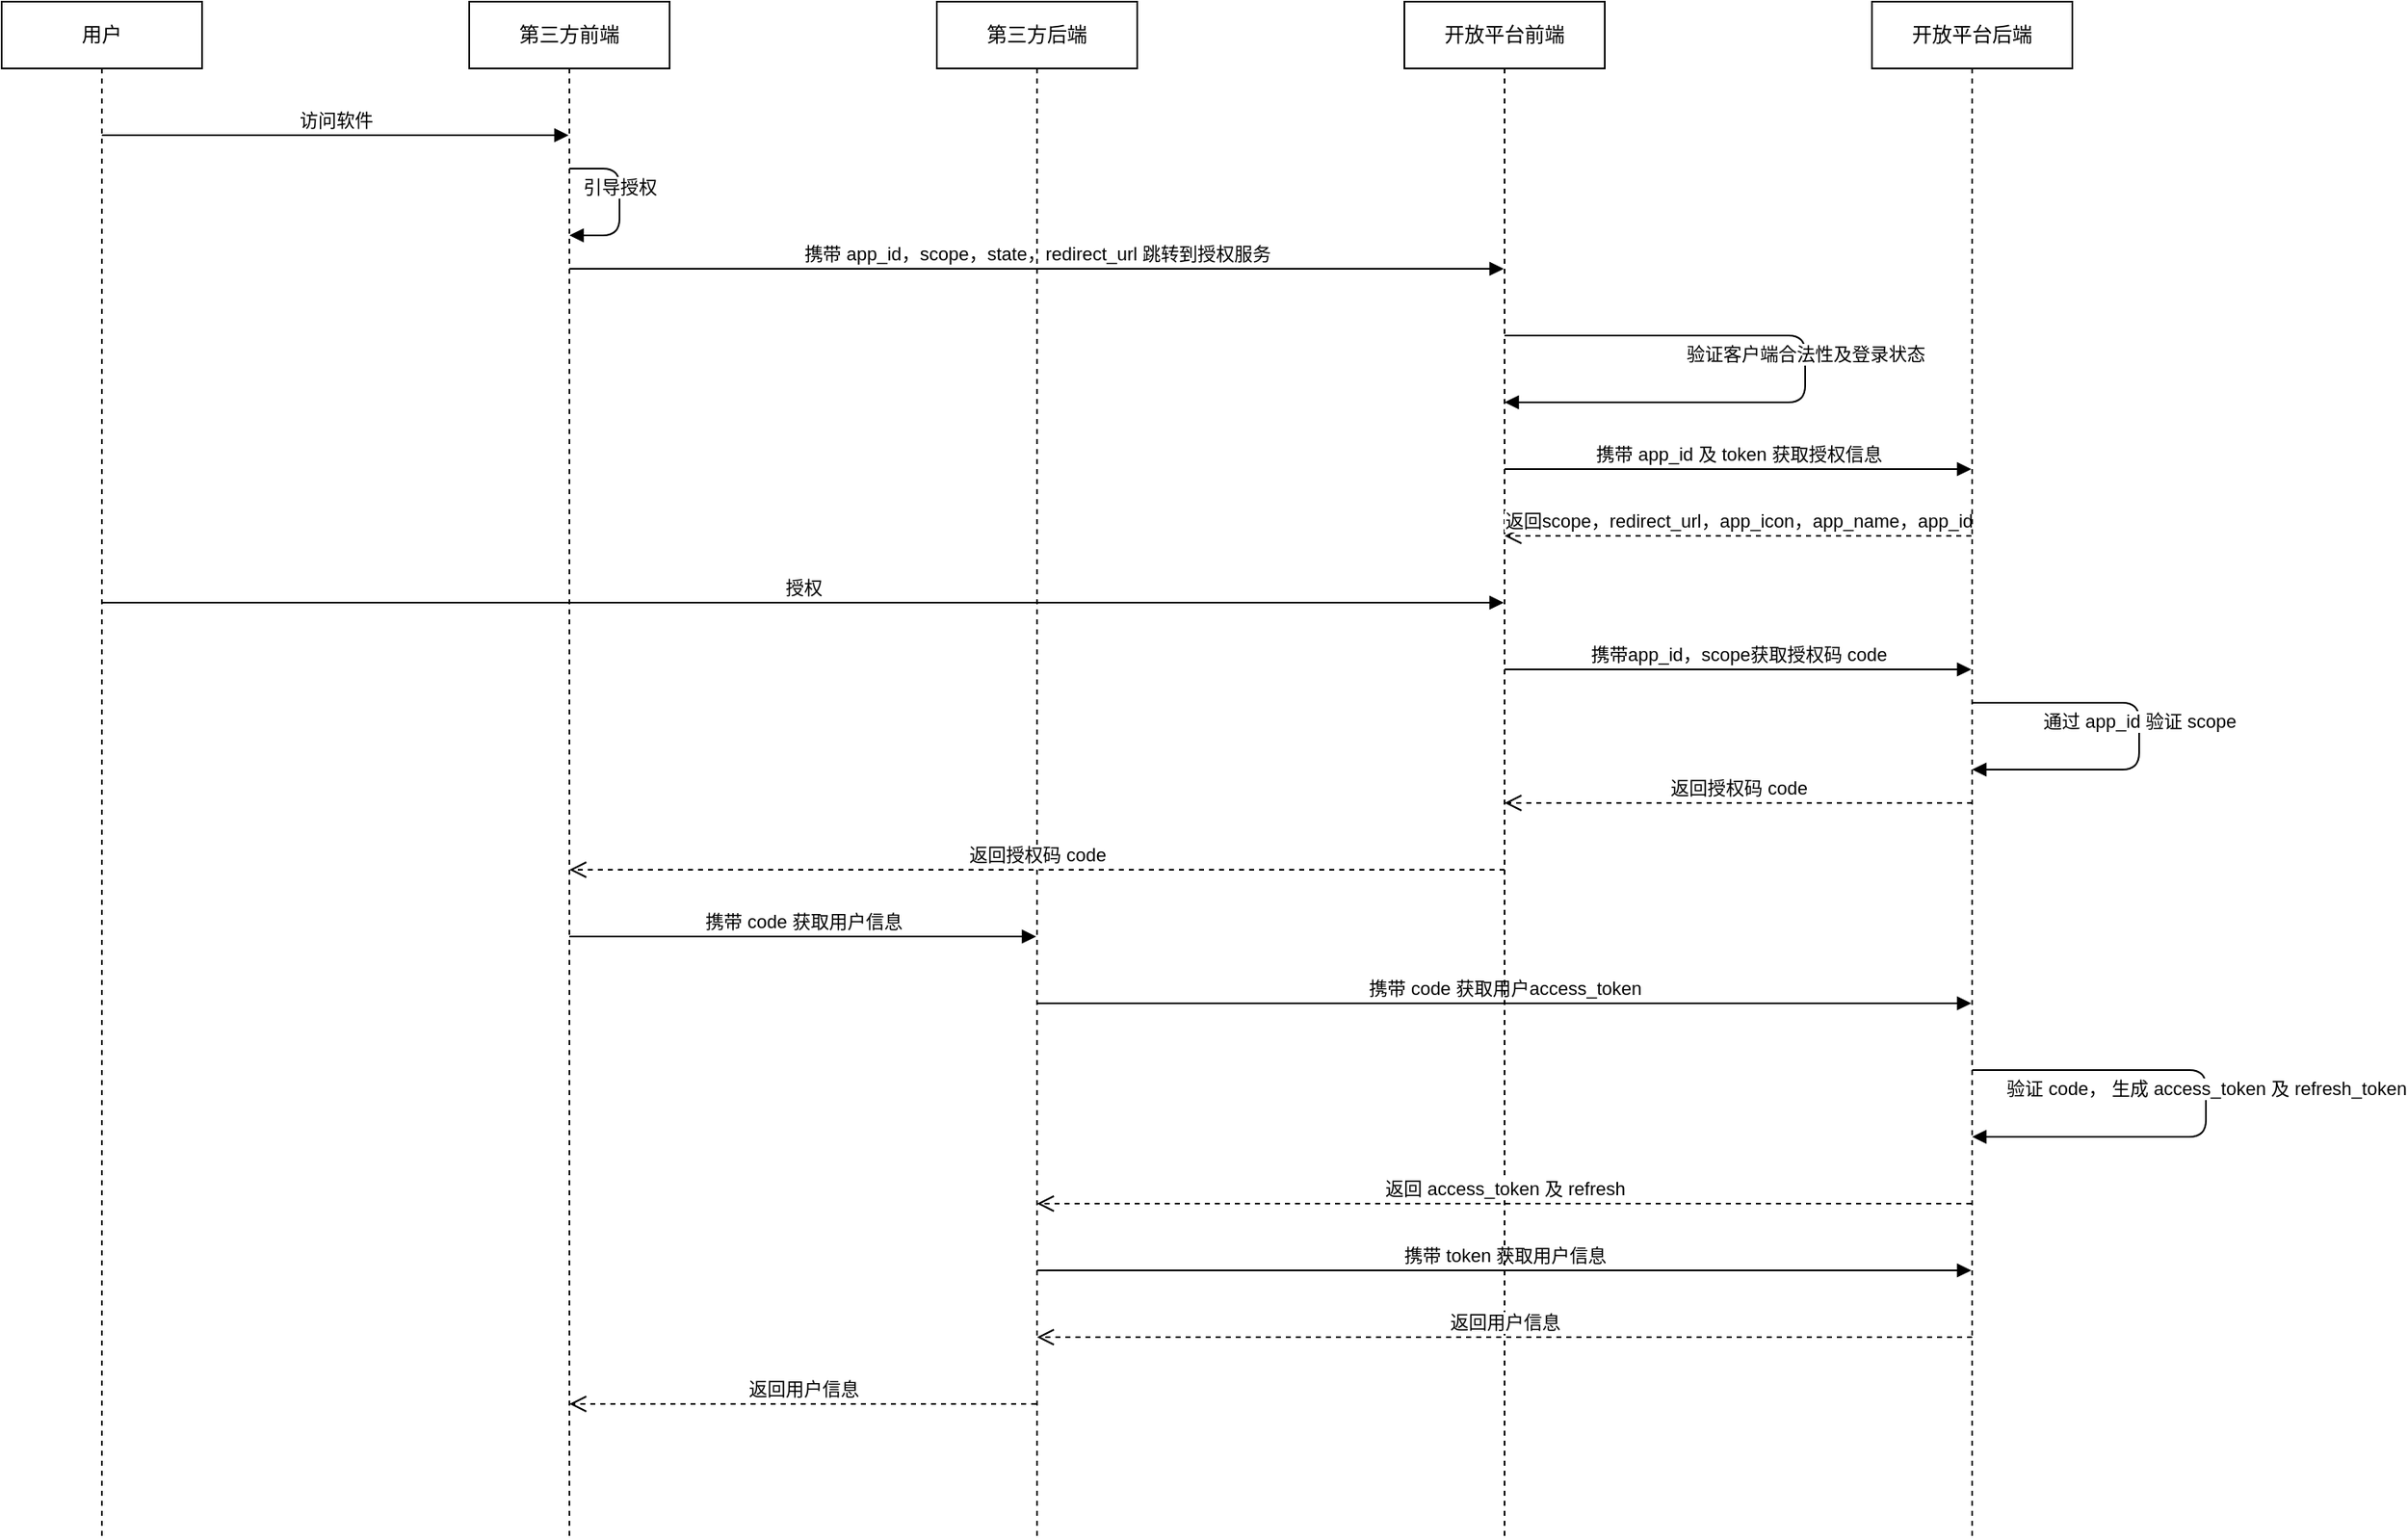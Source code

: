 <mxfile version="13.9.9" type="google"><diagram id="rh3y0ftH-slpWCNZ2hKr" name="第 1 页"><mxGraphModel dx="1398" dy="589" grid="1" gridSize="10" guides="1" tooltips="1" connect="1" arrows="1" fold="1" page="1" pageScale="1" pageWidth="1654" pageHeight="2336" math="0" shadow="0"><root><mxCell id="0"/><mxCell id="1" parent="0"/><mxCell id="SbWbn5MIGNLEKNrMAzON-2" value="用户" style="shape=umlLifeline;perimeter=lifelinePerimeter;whiteSpace=wrap;html=1;container=1;collapsible=0;recursiveResize=0;outlineConnect=0;" parent="1" vertex="1"><mxGeometry x="200" y="720" width="120" height="920" as="geometry"/></mxCell><mxCell id="elZCMcsyyQMvtgObEBBI-4" value="访问软件" style="html=1;verticalAlign=bottom;endArrow=block;" parent="SbWbn5MIGNLEKNrMAzON-2" target="SbWbn5MIGNLEKNrMAzON-4" edge="1"><mxGeometry width="80" relative="1" as="geometry"><mxPoint x="60" y="80" as="sourcePoint"/><mxPoint x="200" y="80" as="targetPoint"/></mxGeometry></mxCell><mxCell id="elZCMcsyyQMvtgObEBBI-14" value="授权" style="html=1;verticalAlign=bottom;endArrow=block;" parent="SbWbn5MIGNLEKNrMAzON-2" target="SbWbn5MIGNLEKNrMAzON-6" edge="1"><mxGeometry width="80" relative="1" as="geometry"><mxPoint x="60" y="360" as="sourcePoint"/><mxPoint x="140" y="360" as="targetPoint"/></mxGeometry></mxCell><mxCell id="SbWbn5MIGNLEKNrMAzON-4" value="第三方前端" style="shape=umlLifeline;perimeter=lifelinePerimeter;whiteSpace=wrap;html=1;container=1;collapsible=0;recursiveResize=0;outlineConnect=0;" parent="1" vertex="1"><mxGeometry x="480" y="720" width="120" height="920" as="geometry"/></mxCell><mxCell id="elZCMcsyyQMvtgObEBBI-7" value="携带 app_id，scope，state，redirect_url 跳转到授权服务" style="html=1;verticalAlign=bottom;endArrow=block;" parent="SbWbn5MIGNLEKNrMAzON-4" target="SbWbn5MIGNLEKNrMAzON-6" edge="1"><mxGeometry width="80" relative="1" as="geometry"><mxPoint x="60" y="160" as="sourcePoint"/><mxPoint x="140" y="160" as="targetPoint"/></mxGeometry></mxCell><mxCell id="elZCMcsyyQMvtgObEBBI-20" value="携带 code 获取用户信息" style="html=1;verticalAlign=bottom;endArrow=block;" parent="SbWbn5MIGNLEKNrMAzON-4" target="SbWbn5MIGNLEKNrMAzON-5" edge="1"><mxGeometry width="80" relative="1" as="geometry"><mxPoint x="60" y="560" as="sourcePoint"/><mxPoint x="140" y="560" as="targetPoint"/></mxGeometry></mxCell><mxCell id="SbWbn5MIGNLEKNrMAzON-5" value="第三方后端" style="shape=umlLifeline;perimeter=lifelinePerimeter;whiteSpace=wrap;html=1;container=1;collapsible=0;recursiveResize=0;outlineConnect=0;" parent="1" vertex="1"><mxGeometry x="760" y="720" width="120" height="920" as="geometry"/></mxCell><mxCell id="elZCMcsyyQMvtgObEBBI-21" value="携带 code 获取用户access_token" style="html=1;verticalAlign=bottom;endArrow=block;" parent="SbWbn5MIGNLEKNrMAzON-5" target="SbWbn5MIGNLEKNrMAzON-7" edge="1"><mxGeometry width="80" relative="1" as="geometry"><mxPoint x="60" y="600" as="sourcePoint"/><mxPoint x="140" y="600" as="targetPoint"/></mxGeometry></mxCell><mxCell id="elZCMcsyyQMvtgObEBBI-24" value="携带 token 获取用户信息" style="html=1;verticalAlign=bottom;endArrow=block;" parent="SbWbn5MIGNLEKNrMAzON-5" target="SbWbn5MIGNLEKNrMAzON-7" edge="1"><mxGeometry width="80" relative="1" as="geometry"><mxPoint x="60" y="760" as="sourcePoint"/><mxPoint x="140" y="760" as="targetPoint"/></mxGeometry></mxCell><mxCell id="SbWbn5MIGNLEKNrMAzON-6" value="开放平台前端" style="shape=umlLifeline;perimeter=lifelinePerimeter;whiteSpace=wrap;html=1;container=1;collapsible=0;recursiveResize=0;outlineConnect=0;" parent="1" vertex="1"><mxGeometry x="1040" y="720" width="120" height="920" as="geometry"/></mxCell><mxCell id="elZCMcsyyQMvtgObEBBI-11" value="携带 app_id 及 token 获取授权信息" style="html=1;verticalAlign=bottom;endArrow=block;" parent="SbWbn5MIGNLEKNrMAzON-6" target="SbWbn5MIGNLEKNrMAzON-7" edge="1"><mxGeometry width="80" relative="1" as="geometry"><mxPoint x="60" y="280" as="sourcePoint"/><mxPoint x="140" y="280" as="targetPoint"/></mxGeometry></mxCell><mxCell id="elZCMcsyyQMvtgObEBBI-13" value="返回scope，redirect_url，app_icon，app_name，app_id" style="html=1;verticalAlign=bottom;endArrow=open;dashed=1;endSize=8;" parent="SbWbn5MIGNLEKNrMAzON-6" source="SbWbn5MIGNLEKNrMAzON-7" edge="1"><mxGeometry relative="1" as="geometry"><mxPoint x="140" y="320" as="sourcePoint"/><mxPoint x="60" y="320" as="targetPoint"/></mxGeometry></mxCell><mxCell id="elZCMcsyyQMvtgObEBBI-15" value="携带app_id，scope获取授权码 code" style="html=1;verticalAlign=bottom;endArrow=block;" parent="SbWbn5MIGNLEKNrMAzON-6" target="SbWbn5MIGNLEKNrMAzON-7" edge="1"><mxGeometry width="80" relative="1" as="geometry"><mxPoint x="60" y="400" as="sourcePoint"/><mxPoint x="140" y="400" as="targetPoint"/></mxGeometry></mxCell><mxCell id="SbWbn5MIGNLEKNrMAzON-7" value="开放平台后端" style="shape=umlLifeline;perimeter=lifelinePerimeter;whiteSpace=wrap;html=1;container=1;collapsible=0;recursiveResize=0;outlineConnect=0;" parent="1" vertex="1"><mxGeometry x="1320" y="720" width="120" height="920" as="geometry"/></mxCell><mxCell id="elZCMcsyyQMvtgObEBBI-6" value="引导授权" style="html=1;verticalAlign=bottom;endArrow=block;" parent="1" source="SbWbn5MIGNLEKNrMAzON-4" target="SbWbn5MIGNLEKNrMAzON-4" edge="1"><mxGeometry width="80" relative="1" as="geometry"><mxPoint x="590" y="820" as="sourcePoint"/><mxPoint x="510" y="1380" as="targetPoint"/><Array as="points"><mxPoint x="570" y="820"/><mxPoint x="570" y="860"/></Array></mxGeometry></mxCell><mxCell id="elZCMcsyyQMvtgObEBBI-10" value="验证客户端合法性及登录状态" style="html=1;verticalAlign=bottom;endArrow=block;" parent="1" target="SbWbn5MIGNLEKNrMAzON-6" edge="1"><mxGeometry width="80" relative="1" as="geometry"><mxPoint x="1100" y="920" as="sourcePoint"/><mxPoint x="1100" y="920" as="targetPoint"/><Array as="points"><mxPoint x="1190" y="920"/><mxPoint x="1280" y="920"/><mxPoint x="1280" y="960"/><mxPoint x="1180" y="960"/></Array></mxGeometry></mxCell><mxCell id="elZCMcsyyQMvtgObEBBI-17" value="返回授权码 code" style="html=1;verticalAlign=bottom;endArrow=open;dashed=1;endSize=8;" parent="1" target="SbWbn5MIGNLEKNrMAzON-6" edge="1"><mxGeometry relative="1" as="geometry"><mxPoint x="1380" y="1200" as="sourcePoint"/><mxPoint x="1300" y="1200" as="targetPoint"/></mxGeometry></mxCell><mxCell id="elZCMcsyyQMvtgObEBBI-16" value="通过 app_id 验证 scope" style="html=1;verticalAlign=bottom;endArrow=block;" parent="1" source="SbWbn5MIGNLEKNrMAzON-7" target="SbWbn5MIGNLEKNrMAzON-7" edge="1"><mxGeometry width="80" relative="1" as="geometry"><mxPoint x="1380" y="1140" as="sourcePoint"/><mxPoint x="1460" y="1140" as="targetPoint"/><Array as="points"><mxPoint x="1480" y="1140"/><mxPoint x="1480" y="1180"/></Array></mxGeometry></mxCell><mxCell id="elZCMcsyyQMvtgObEBBI-18" value="返回授权码 code" style="html=1;verticalAlign=bottom;endArrow=open;dashed=1;endSize=8;" parent="1" target="SbWbn5MIGNLEKNrMAzON-4" edge="1"><mxGeometry relative="1" as="geometry"><mxPoint x="1100" y="1240" as="sourcePoint"/><mxPoint x="820" y="1240" as="targetPoint"/></mxGeometry></mxCell><mxCell id="elZCMcsyyQMvtgObEBBI-23" value="返回 access_token 及 refresh" style="html=1;verticalAlign=bottom;endArrow=open;dashed=1;endSize=8;" parent="1" source="SbWbn5MIGNLEKNrMAzON-7" target="SbWbn5MIGNLEKNrMAzON-5" edge="1"><mxGeometry relative="1" as="geometry"><mxPoint x="1300" y="1440" as="sourcePoint"/><mxPoint x="1020" y="1440" as="targetPoint"/><Array as="points"><mxPoint x="1100" y="1440"/></Array></mxGeometry></mxCell><mxCell id="elZCMcsyyQMvtgObEBBI-22" value="验证 code， 生成 access_token 及 refresh_token" style="html=1;verticalAlign=bottom;endArrow=block;" parent="1" source="SbWbn5MIGNLEKNrMAzON-7" target="SbWbn5MIGNLEKNrMAzON-7" edge="1"><mxGeometry width="80" relative="1" as="geometry"><mxPoint x="1100" y="1360" as="sourcePoint"/><mxPoint x="1180" y="1360" as="targetPoint"/><Array as="points"><mxPoint x="1520" y="1360"/><mxPoint x="1520" y="1400"/></Array></mxGeometry></mxCell><mxCell id="elZCMcsyyQMvtgObEBBI-25" value="返回用户信息" style="html=1;verticalAlign=bottom;endArrow=open;dashed=1;endSize=8;" parent="1" target="SbWbn5MIGNLEKNrMAzON-5" edge="1"><mxGeometry relative="1" as="geometry"><mxPoint x="1380" y="1520" as="sourcePoint"/><mxPoint x="1300" y="1520" as="targetPoint"/></mxGeometry></mxCell><mxCell id="elZCMcsyyQMvtgObEBBI-26" value="返回用户信息" style="html=1;verticalAlign=bottom;endArrow=open;dashed=1;endSize=8;" parent="1" source="SbWbn5MIGNLEKNrMAzON-5" target="SbWbn5MIGNLEKNrMAzON-4" edge="1"><mxGeometry relative="1" as="geometry"><mxPoint x="1390" y="1530" as="sourcePoint"/><mxPoint x="829.5" y="1530" as="targetPoint"/><Array as="points"><mxPoint x="680" y="1560"/></Array></mxGeometry></mxCell></root></mxGraphModel></diagram></mxfile>